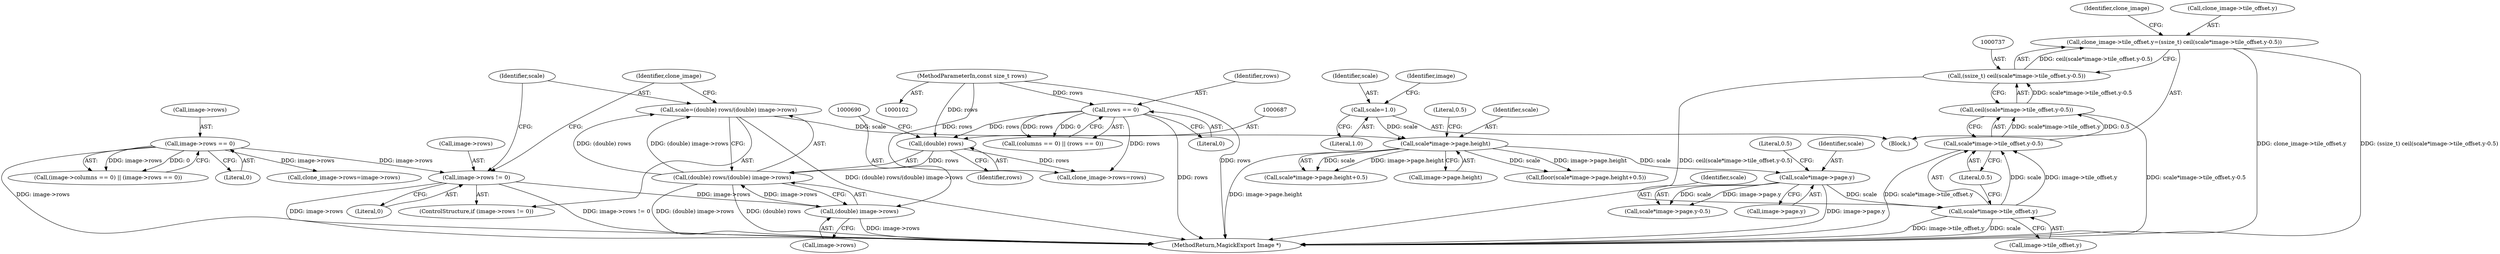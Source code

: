 digraph "0_ImageMagick_aecd0ada163a4d6c769cec178955d5f3e9316f2f_0@pointer" {
"1000730" [label="(Call,clone_image->tile_offset.y=(ssize_t) ceil(scale*image->tile_offset.y-0.5))"];
"1000736" [label="(Call,(ssize_t) ceil(scale*image->tile_offset.y-0.5))"];
"1000738" [label="(Call,ceil(scale*image->tile_offset.y-0.5))"];
"1000739" [label="(Call,scale*image->tile_offset.y-0.5)"];
"1000740" [label="(Call,scale*image->tile_offset.y)"];
"1000722" [label="(Call,scale*image->page.y)"];
"1000704" [label="(Call,scale*image->page.height)"];
"1000683" [label="(Call,scale=(double) rows/(double) image->rows)"];
"1000685" [label="(Call,(double) rows/(double) image->rows)"];
"1000686" [label="(Call,(double) rows)"];
"1000550" [label="(Call,rows == 0)"];
"1000105" [label="(MethodParameterIn,const size_t rows)"];
"1000689" [label="(Call,(double) image->rows)"];
"1000678" [label="(Call,image->rows != 0)"];
"1000158" [label="(Call,image->rows == 0)"];
"1000674" [label="(Call,scale=1.0)"];
"1000677" [label="(ControlStructure,if (image->rows != 0))"];
"1000674" [label="(Call,scale=1.0)"];
"1000750" [label="(Identifier,clone_image)"];
"1000721" [label="(Call,scale*image->page.y-0.5)"];
"1000711" [label="(Literal,0.5)"];
"1000691" [label="(Call,image->rows)"];
"1000683" [label="(Call,scale=(double) rows/(double) image->rows)"];
"1000739" [label="(Call,scale*image->tile_offset.y-0.5)"];
"1000741" [label="(Identifier,scale)"];
"1000730" [label="(Call,clone_image->tile_offset.y=(ssize_t) ceil(scale*image->tile_offset.y-0.5))"];
"1000738" [label="(Call,ceil(scale*image->tile_offset.y-0.5))"];
"1000552" [label="(Literal,0)"];
"1000729" [label="(Literal,0.5)"];
"1000742" [label="(Call,image->tile_offset.y)"];
"1000740" [label="(Call,scale*image->tile_offset.y)"];
"1000688" [label="(Identifier,rows)"];
"1000546" [label="(Call,(columns == 0) || (rows == 0))"];
"1000722" [label="(Call,scale*image->page.y)"];
"1000108" [label="(Block,)"];
"1000747" [label="(Literal,0.5)"];
"1000724" [label="(Call,image->page.y)"];
"1000678" [label="(Call,image->rows != 0)"];
"1000159" [label="(Call,image->rows)"];
"1000706" [label="(Call,image->page.height)"];
"1000162" [label="(Literal,0)"];
"1000753" [label="(Call,clone_image->rows=rows)"];
"1000676" [label="(Literal,1.0)"];
"1000679" [label="(Call,image->rows)"];
"1000723" [label="(Identifier,scale)"];
"1000551" [label="(Identifier,rows)"];
"1000272" [label="(Call,clone_image->rows=image->rows)"];
"1000702" [label="(Call,floor(scale*image->page.height+0.5))"];
"1000689" [label="(Call,(double) image->rows)"];
"1000704" [label="(Call,scale*image->page.height)"];
"1000550" [label="(Call,rows == 0)"];
"1000682" [label="(Literal,0)"];
"1000768" [label="(MethodReturn,MagickExport Image *)"];
"1000684" [label="(Identifier,scale)"];
"1000152" [label="(Call,(image->columns == 0) || (image->rows == 0))"];
"1000736" [label="(Call,(ssize_t) ceil(scale*image->tile_offset.y-0.5))"];
"1000705" [label="(Identifier,scale)"];
"1000105" [label="(MethodParameterIn,const size_t rows)"];
"1000731" [label="(Call,clone_image->tile_offset.y)"];
"1000703" [label="(Call,scale*image->page.height+0.5)"];
"1000686" [label="(Call,(double) rows)"];
"1000158" [label="(Call,image->rows == 0)"];
"1000675" [label="(Identifier,scale)"];
"1000697" [label="(Identifier,clone_image)"];
"1000680" [label="(Identifier,image)"];
"1000685" [label="(Call,(double) rows/(double) image->rows)"];
"1000730" -> "1000108"  [label="AST: "];
"1000730" -> "1000736"  [label="CFG: "];
"1000731" -> "1000730"  [label="AST: "];
"1000736" -> "1000730"  [label="AST: "];
"1000750" -> "1000730"  [label="CFG: "];
"1000730" -> "1000768"  [label="DDG: clone_image->tile_offset.y"];
"1000730" -> "1000768"  [label="DDG: (ssize_t) ceil(scale*image->tile_offset.y-0.5)"];
"1000736" -> "1000730"  [label="DDG: ceil(scale*image->tile_offset.y-0.5)"];
"1000736" -> "1000738"  [label="CFG: "];
"1000737" -> "1000736"  [label="AST: "];
"1000738" -> "1000736"  [label="AST: "];
"1000736" -> "1000768"  [label="DDG: ceil(scale*image->tile_offset.y-0.5)"];
"1000738" -> "1000736"  [label="DDG: scale*image->tile_offset.y-0.5"];
"1000738" -> "1000739"  [label="CFG: "];
"1000739" -> "1000738"  [label="AST: "];
"1000738" -> "1000768"  [label="DDG: scale*image->tile_offset.y-0.5"];
"1000739" -> "1000738"  [label="DDG: scale*image->tile_offset.y"];
"1000739" -> "1000738"  [label="DDG: 0.5"];
"1000739" -> "1000747"  [label="CFG: "];
"1000740" -> "1000739"  [label="AST: "];
"1000747" -> "1000739"  [label="AST: "];
"1000739" -> "1000768"  [label="DDG: scale*image->tile_offset.y"];
"1000740" -> "1000739"  [label="DDG: scale"];
"1000740" -> "1000739"  [label="DDG: image->tile_offset.y"];
"1000740" -> "1000742"  [label="CFG: "];
"1000741" -> "1000740"  [label="AST: "];
"1000742" -> "1000740"  [label="AST: "];
"1000747" -> "1000740"  [label="CFG: "];
"1000740" -> "1000768"  [label="DDG: image->tile_offset.y"];
"1000740" -> "1000768"  [label="DDG: scale"];
"1000722" -> "1000740"  [label="DDG: scale"];
"1000722" -> "1000721"  [label="AST: "];
"1000722" -> "1000724"  [label="CFG: "];
"1000723" -> "1000722"  [label="AST: "];
"1000724" -> "1000722"  [label="AST: "];
"1000729" -> "1000722"  [label="CFG: "];
"1000722" -> "1000768"  [label="DDG: image->page.y"];
"1000722" -> "1000721"  [label="DDG: scale"];
"1000722" -> "1000721"  [label="DDG: image->page.y"];
"1000704" -> "1000722"  [label="DDG: scale"];
"1000704" -> "1000703"  [label="AST: "];
"1000704" -> "1000706"  [label="CFG: "];
"1000705" -> "1000704"  [label="AST: "];
"1000706" -> "1000704"  [label="AST: "];
"1000711" -> "1000704"  [label="CFG: "];
"1000704" -> "1000768"  [label="DDG: image->page.height"];
"1000704" -> "1000702"  [label="DDG: scale"];
"1000704" -> "1000702"  [label="DDG: image->page.height"];
"1000704" -> "1000703"  [label="DDG: scale"];
"1000704" -> "1000703"  [label="DDG: image->page.height"];
"1000683" -> "1000704"  [label="DDG: scale"];
"1000674" -> "1000704"  [label="DDG: scale"];
"1000683" -> "1000677"  [label="AST: "];
"1000683" -> "1000685"  [label="CFG: "];
"1000684" -> "1000683"  [label="AST: "];
"1000685" -> "1000683"  [label="AST: "];
"1000697" -> "1000683"  [label="CFG: "];
"1000683" -> "1000768"  [label="DDG: (double) rows/(double) image->rows"];
"1000685" -> "1000683"  [label="DDG: (double) rows"];
"1000685" -> "1000683"  [label="DDG: (double) image->rows"];
"1000685" -> "1000689"  [label="CFG: "];
"1000686" -> "1000685"  [label="AST: "];
"1000689" -> "1000685"  [label="AST: "];
"1000685" -> "1000768"  [label="DDG: (double) image->rows"];
"1000685" -> "1000768"  [label="DDG: (double) rows"];
"1000686" -> "1000685"  [label="DDG: rows"];
"1000689" -> "1000685"  [label="DDG: image->rows"];
"1000686" -> "1000688"  [label="CFG: "];
"1000687" -> "1000686"  [label="AST: "];
"1000688" -> "1000686"  [label="AST: "];
"1000690" -> "1000686"  [label="CFG: "];
"1000550" -> "1000686"  [label="DDG: rows"];
"1000105" -> "1000686"  [label="DDG: rows"];
"1000686" -> "1000753"  [label="DDG: rows"];
"1000550" -> "1000546"  [label="AST: "];
"1000550" -> "1000552"  [label="CFG: "];
"1000551" -> "1000550"  [label="AST: "];
"1000552" -> "1000550"  [label="AST: "];
"1000546" -> "1000550"  [label="CFG: "];
"1000550" -> "1000768"  [label="DDG: rows"];
"1000550" -> "1000546"  [label="DDG: rows"];
"1000550" -> "1000546"  [label="DDG: 0"];
"1000105" -> "1000550"  [label="DDG: rows"];
"1000550" -> "1000753"  [label="DDG: rows"];
"1000105" -> "1000102"  [label="AST: "];
"1000105" -> "1000768"  [label="DDG: rows"];
"1000105" -> "1000753"  [label="DDG: rows"];
"1000689" -> "1000691"  [label="CFG: "];
"1000690" -> "1000689"  [label="AST: "];
"1000691" -> "1000689"  [label="AST: "];
"1000689" -> "1000768"  [label="DDG: image->rows"];
"1000678" -> "1000689"  [label="DDG: image->rows"];
"1000678" -> "1000677"  [label="AST: "];
"1000678" -> "1000682"  [label="CFG: "];
"1000679" -> "1000678"  [label="AST: "];
"1000682" -> "1000678"  [label="AST: "];
"1000684" -> "1000678"  [label="CFG: "];
"1000697" -> "1000678"  [label="CFG: "];
"1000678" -> "1000768"  [label="DDG: image->rows != 0"];
"1000678" -> "1000768"  [label="DDG: image->rows"];
"1000158" -> "1000678"  [label="DDG: image->rows"];
"1000158" -> "1000152"  [label="AST: "];
"1000158" -> "1000162"  [label="CFG: "];
"1000159" -> "1000158"  [label="AST: "];
"1000162" -> "1000158"  [label="AST: "];
"1000152" -> "1000158"  [label="CFG: "];
"1000158" -> "1000768"  [label="DDG: image->rows"];
"1000158" -> "1000152"  [label="DDG: image->rows"];
"1000158" -> "1000152"  [label="DDG: 0"];
"1000158" -> "1000272"  [label="DDG: image->rows"];
"1000674" -> "1000108"  [label="AST: "];
"1000674" -> "1000676"  [label="CFG: "];
"1000675" -> "1000674"  [label="AST: "];
"1000676" -> "1000674"  [label="AST: "];
"1000680" -> "1000674"  [label="CFG: "];
}
